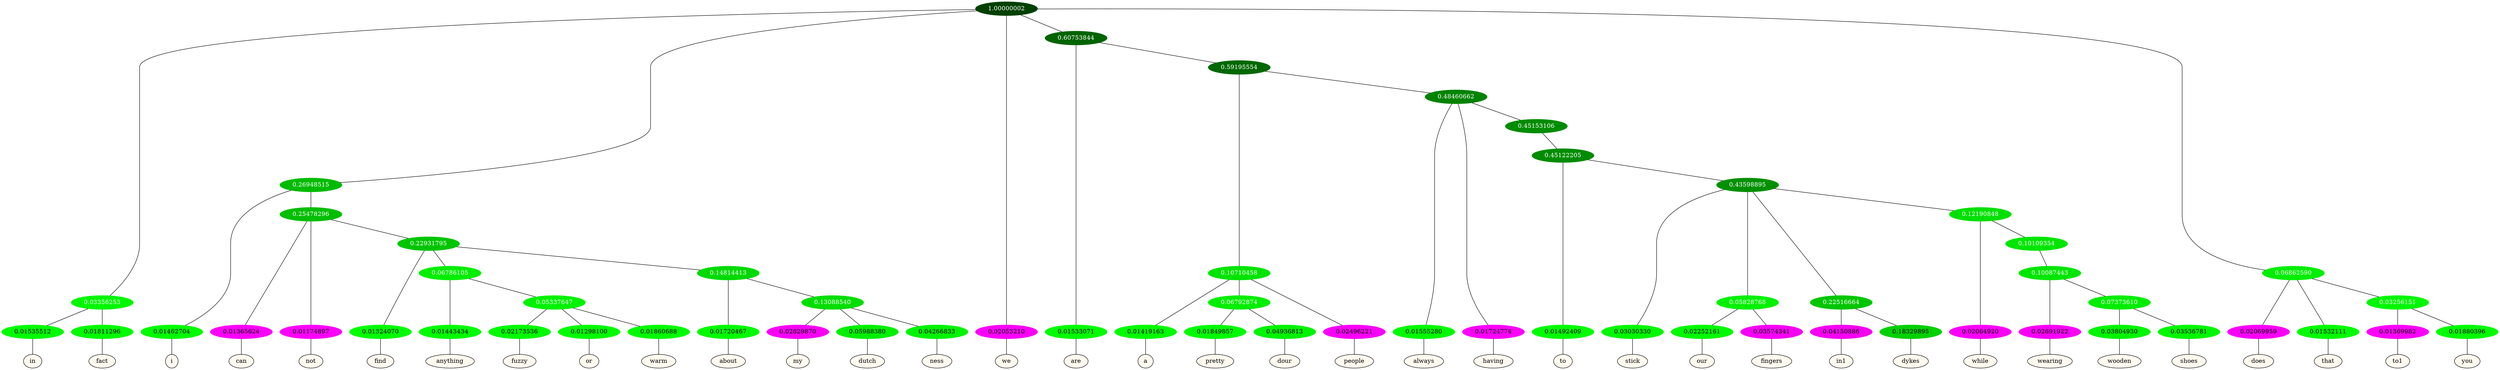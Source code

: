 graph {
	node [format=png height=0.15 nodesep=0.001 ordering=out overlap=prism overlap_scaling=0.01 ranksep=0.001 ratio=0.2 style=filled width=0.15]
	{
		rank=same
		a_w_6 [label=in color=black fillcolor=floralwhite style="filled,solid"]
		a_w_7 [label=fact color=black fillcolor=floralwhite style="filled,solid"]
		a_w_8 [label=i color=black fillcolor=floralwhite style="filled,solid"]
		a_w_15 [label=can color=black fillcolor=floralwhite style="filled,solid"]
		a_w_16 [label=not color=black fillcolor=floralwhite style="filled,solid"]
		a_w_22 [label=find color=black fillcolor=floralwhite style="filled,solid"]
		a_w_31 [label=anything color=black fillcolor=floralwhite style="filled,solid"]
		a_w_38 [label=fuzzy color=black fillcolor=floralwhite style="filled,solid"]
		a_w_39 [label=or color=black fillcolor=floralwhite style="filled,solid"]
		a_w_40 [label=warm color=black fillcolor=floralwhite style="filled,solid"]
		a_w_33 [label=about color=black fillcolor=floralwhite style="filled,solid"]
		a_w_41 [label=my color=black fillcolor=floralwhite style="filled,solid"]
		a_w_42 [label=dutch color=black fillcolor=floralwhite style="filled,solid"]
		a_w_43 [label=ness color=black fillcolor=floralwhite style="filled,solid"]
		a_w_3 [label=we color=black fillcolor=floralwhite style="filled,solid"]
		a_w_10 [label=are color=black fillcolor=floralwhite style="filled,solid"]
		a_w_25 [label=a color=black fillcolor=floralwhite style="filled,solid"]
		a_w_35 [label=pretty color=black fillcolor=floralwhite style="filled,solid"]
		a_w_36 [label=dour color=black fillcolor=floralwhite style="filled,solid"]
		a_w_27 [label=people color=black fillcolor=floralwhite style="filled,solid"]
		a_w_28 [label=always color=black fillcolor=floralwhite style="filled,solid"]
		a_w_29 [label=having color=black fillcolor=floralwhite style="filled,solid"]
		a_w_44 [label=to color=black fillcolor=floralwhite style="filled,solid"]
		a_w_46 [label=stick color=black fillcolor=floralwhite style="filled,solid"]
		a_w_50 [label=our color=black fillcolor=floralwhite style="filled,solid"]
		a_w_51 [label=fingers color=black fillcolor=floralwhite style="filled,solid"]
		a_w_52 [label=in1 color=black fillcolor=floralwhite style="filled,solid"]
		a_w_53 [label=dykes color=black fillcolor=floralwhite style="filled,solid"]
		a_w_54 [label=while color=black fillcolor=floralwhite style="filled,solid"]
		a_w_57 [label=wearing color=black fillcolor=floralwhite style="filled,solid"]
		a_w_59 [label=wooden color=black fillcolor=floralwhite style="filled,solid"]
		a_w_60 [label=shoes color=black fillcolor=floralwhite style="filled,solid"]
		a_w_12 [label=does color=black fillcolor=floralwhite style="filled,solid"]
		a_w_13 [label=that color=black fillcolor=floralwhite style="filled,solid"]
		a_w_20 [label=to1 color=black fillcolor=floralwhite style="filled,solid"]
		a_w_21 [label=you color=black fillcolor=floralwhite style="filled,solid"]
	}
	a_n_6 -- a_w_6
	a_n_7 -- a_w_7
	a_n_8 -- a_w_8
	a_n_15 -- a_w_15
	a_n_16 -- a_w_16
	a_n_22 -- a_w_22
	a_n_31 -- a_w_31
	a_n_38 -- a_w_38
	a_n_39 -- a_w_39
	a_n_40 -- a_w_40
	a_n_33 -- a_w_33
	a_n_41 -- a_w_41
	a_n_42 -- a_w_42
	a_n_43 -- a_w_43
	a_n_3 -- a_w_3
	a_n_10 -- a_w_10
	a_n_25 -- a_w_25
	a_n_35 -- a_w_35
	a_n_36 -- a_w_36
	a_n_27 -- a_w_27
	a_n_28 -- a_w_28
	a_n_29 -- a_w_29
	a_n_44 -- a_w_44
	a_n_46 -- a_w_46
	a_n_50 -- a_w_50
	a_n_51 -- a_w_51
	a_n_52 -- a_w_52
	a_n_53 -- a_w_53
	a_n_54 -- a_w_54
	a_n_57 -- a_w_57
	a_n_59 -- a_w_59
	a_n_60 -- a_w_60
	a_n_12 -- a_w_12
	a_n_13 -- a_w_13
	a_n_20 -- a_w_20
	a_n_21 -- a_w_21
	{
		rank=same
		a_n_6 [label=0.01535512 color="0.334 1.000 0.985" fontcolor=black]
		a_n_7 [label=0.01811296 color="0.334 1.000 0.982" fontcolor=black]
		a_n_8 [label=0.01462704 color="0.334 1.000 0.985" fontcolor=black]
		a_n_15 [label=0.01365624 color="0.835 1.000 0.986" fontcolor=black]
		a_n_16 [label=0.01174897 color="0.835 1.000 0.988" fontcolor=black]
		a_n_22 [label=0.01324070 color="0.334 1.000 0.987" fontcolor=black]
		a_n_31 [label=0.01443434 color="0.334 1.000 0.986" fontcolor=black]
		a_n_38 [label=0.02173536 color="0.334 1.000 0.978" fontcolor=black]
		a_n_39 [label=0.01298100 color="0.334 1.000 0.987" fontcolor=black]
		a_n_40 [label=0.01860688 color="0.334 1.000 0.981" fontcolor=black]
		a_n_33 [label=0.01720467 color="0.334 1.000 0.983" fontcolor=black]
		a_n_41 [label=0.02829870 color="0.835 1.000 0.972" fontcolor=black]
		a_n_42 [label=0.05988380 color="0.334 1.000 0.940" fontcolor=black]
		a_n_43 [label=0.04266833 color="0.334 1.000 0.957" fontcolor=black]
		a_n_3 [label=0.02053210 color="0.835 1.000 0.979" fontcolor=black]
		a_n_10 [label=0.01533071 color="0.334 1.000 0.985" fontcolor=black]
		a_n_25 [label=0.01419163 color="0.334 1.000 0.986" fontcolor=black]
		a_n_35 [label=0.01849857 color="0.334 1.000 0.982" fontcolor=black]
		a_n_36 [label=0.04936813 color="0.334 1.000 0.951" fontcolor=black]
		a_n_27 [label=0.02496221 color="0.835 1.000 0.975" fontcolor=black]
		a_n_28 [label=0.01555280 color="0.334 1.000 0.984" fontcolor=black]
		a_n_29 [label=0.01724774 color="0.835 1.000 0.983" fontcolor=black]
		a_n_44 [label=0.01492409 color="0.334 1.000 0.985" fontcolor=black]
		a_n_46 [label=0.03030330 color="0.334 1.000 0.970" fontcolor=black]
		a_n_50 [label=0.02252161 color="0.334 1.000 0.977" fontcolor=black]
		a_n_51 [label=0.03574341 color="0.835 1.000 0.964" fontcolor=black]
		a_n_52 [label=0.04150886 color="0.835 1.000 0.958" fontcolor=black]
		a_n_53 [label=0.18329895 color="0.334 1.000 0.817" fontcolor=black]
		a_n_54 [label=0.02064920 color="0.835 1.000 0.979" fontcolor=black]
		a_n_57 [label=0.02691922 color="0.835 1.000 0.973" fontcolor=black]
		a_n_59 [label=0.03804930 color="0.334 1.000 0.962" fontcolor=black]
		a_n_60 [label=0.03536781 color="0.334 1.000 0.965" fontcolor=black]
		a_n_12 [label=0.02069959 color="0.835 1.000 0.979" fontcolor=black]
		a_n_13 [label=0.01532111 color="0.334 1.000 0.985" fontcolor=black]
		a_n_20 [label=0.01369982 color="0.835 1.000 0.986" fontcolor=black]
		a_n_21 [label=0.01880396 color="0.334 1.000 0.981" fontcolor=black]
	}
	a_n_0 [label=1.00000002 color="0.334 1.000 0.250" fontcolor=grey99]
	a_n_1 [label=0.03356253 color="0.334 1.000 0.966" fontcolor=grey99]
	a_n_0 -- a_n_1
	a_n_2 [label=0.26948515 color="0.334 1.000 0.731" fontcolor=grey99]
	a_n_0 -- a_n_2
	a_n_0 -- a_n_3
	a_n_4 [label=0.60753844 color="0.334 1.000 0.392" fontcolor=grey99]
	a_n_0 -- a_n_4
	a_n_5 [label=0.06862590 color="0.334 1.000 0.931" fontcolor=grey99]
	a_n_0 -- a_n_5
	a_n_1 -- a_n_6
	a_n_1 -- a_n_7
	a_n_2 -- a_n_8
	a_n_9 [label=0.25478296 color="0.334 1.000 0.745" fontcolor=grey99]
	a_n_2 -- a_n_9
	a_n_4 -- a_n_10
	a_n_11 [label=0.59195554 color="0.334 1.000 0.408" fontcolor=grey99]
	a_n_4 -- a_n_11
	a_n_5 -- a_n_12
	a_n_5 -- a_n_13
	a_n_14 [label=0.03256151 color="0.334 1.000 0.967" fontcolor=grey99]
	a_n_5 -- a_n_14
	a_n_9 -- a_n_15
	a_n_9 -- a_n_16
	a_n_17 [label=0.22931795 color="0.334 1.000 0.771" fontcolor=grey99]
	a_n_9 -- a_n_17
	a_n_18 [label=0.10710458 color="0.334 1.000 0.893" fontcolor=grey99]
	a_n_11 -- a_n_18
	a_n_19 [label=0.48460662 color="0.334 1.000 0.515" fontcolor=grey99]
	a_n_11 -- a_n_19
	a_n_14 -- a_n_20
	a_n_14 -- a_n_21
	a_n_17 -- a_n_22
	a_n_23 [label=0.06786105 color="0.334 1.000 0.932" fontcolor=grey99]
	a_n_17 -- a_n_23
	a_n_24 [label=0.14814413 color="0.334 1.000 0.852" fontcolor=grey99]
	a_n_17 -- a_n_24
	a_n_18 -- a_n_25
	a_n_26 [label=0.06792874 color="0.334 1.000 0.932" fontcolor=grey99]
	a_n_18 -- a_n_26
	a_n_18 -- a_n_27
	a_n_19 -- a_n_28
	a_n_19 -- a_n_29
	a_n_30 [label=0.45153106 color="0.334 1.000 0.548" fontcolor=grey99]
	a_n_19 -- a_n_30
	a_n_23 -- a_n_31
	a_n_32 [label=0.05337647 color="0.334 1.000 0.947" fontcolor=grey99]
	a_n_23 -- a_n_32
	a_n_24 -- a_n_33
	a_n_34 [label=0.13088540 color="0.334 1.000 0.869" fontcolor=grey99]
	a_n_24 -- a_n_34
	a_n_26 -- a_n_35
	a_n_26 -- a_n_36
	a_n_37 [label=0.45122205 color="0.334 1.000 0.549" fontcolor=grey99]
	a_n_30 -- a_n_37
	a_n_32 -- a_n_38
	a_n_32 -- a_n_39
	a_n_32 -- a_n_40
	a_n_34 -- a_n_41
	a_n_34 -- a_n_42
	a_n_34 -- a_n_43
	a_n_37 -- a_n_44
	a_n_45 [label=0.43598895 color="0.334 1.000 0.564" fontcolor=grey99]
	a_n_37 -- a_n_45
	a_n_45 -- a_n_46
	a_n_47 [label=0.05828768 color="0.334 1.000 0.942" fontcolor=grey99]
	a_n_45 -- a_n_47
	a_n_48 [label=0.22516664 color="0.334 1.000 0.775" fontcolor=grey99]
	a_n_45 -- a_n_48
	a_n_49 [label=0.12190848 color="0.334 1.000 0.878" fontcolor=grey99]
	a_n_45 -- a_n_49
	a_n_47 -- a_n_50
	a_n_47 -- a_n_51
	a_n_48 -- a_n_52
	a_n_48 -- a_n_53
	a_n_49 -- a_n_54
	a_n_55 [label=0.10109354 color="0.334 1.000 0.899" fontcolor=grey99]
	a_n_49 -- a_n_55
	a_n_56 [label=0.10087443 color="0.334 1.000 0.899" fontcolor=grey99]
	a_n_55 -- a_n_56
	a_n_56 -- a_n_57
	a_n_58 [label=0.07373610 color="0.334 1.000 0.926" fontcolor=grey99]
	a_n_56 -- a_n_58
	a_n_58 -- a_n_59
	a_n_58 -- a_n_60
}
